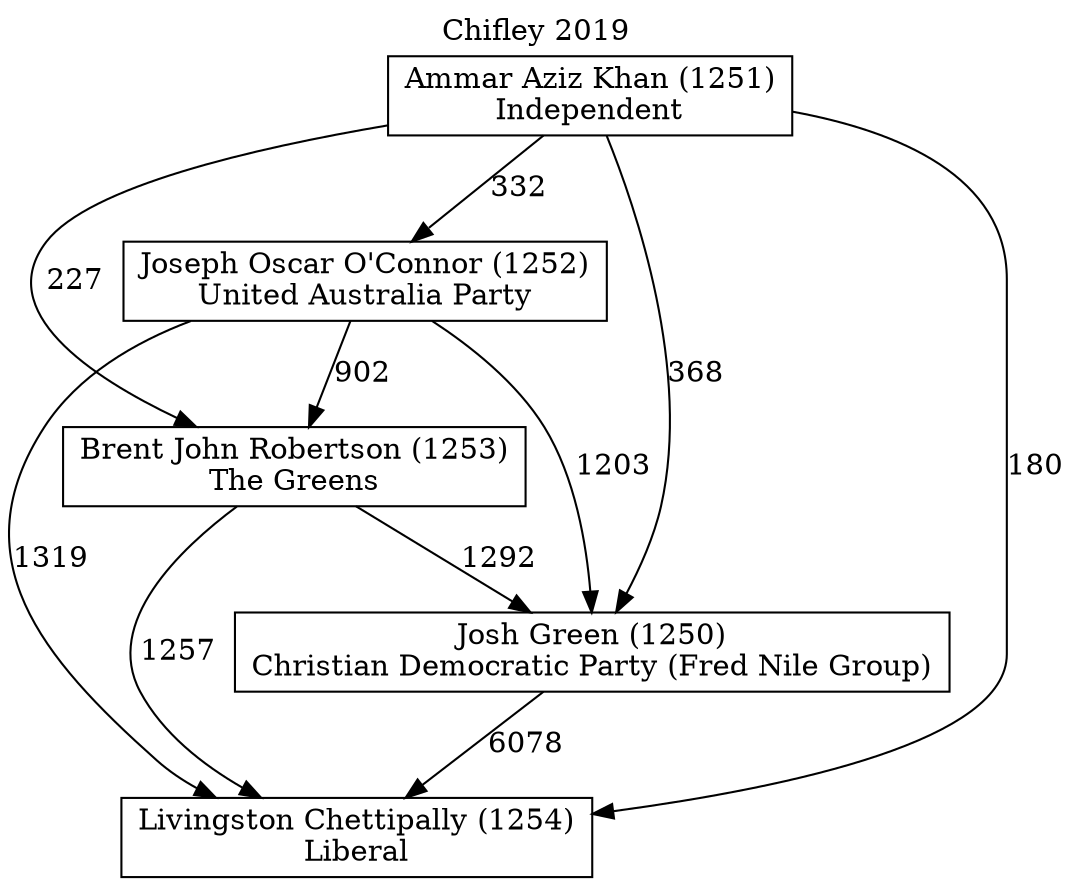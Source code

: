 // House preference flow
digraph "Livingston Chettipally (1254)_Chifley_2019" {
	graph [label="Chifley 2019" labelloc=t mclimit=10]
	node [shape=box]
	"Livingston Chettipally (1254)" [label="Livingston Chettipally (1254)
Liberal"]
	"Josh Green (1250)" [label="Josh Green (1250)
Christian Democratic Party (Fred Nile Group)"]
	"Brent John Robertson (1253)" [label="Brent John Robertson (1253)
The Greens"]
	"Joseph Oscar O'Connor (1252)" [label="Joseph Oscar O'Connor (1252)
United Australia Party"]
	"Ammar Aziz Khan (1251)" [label="Ammar Aziz Khan (1251)
Independent"]
	"Josh Green (1250)" -> "Livingston Chettipally (1254)" [label=6078]
	"Brent John Robertson (1253)" -> "Josh Green (1250)" [label=1292]
	"Joseph Oscar O'Connor (1252)" -> "Brent John Robertson (1253)" [label=902]
	"Ammar Aziz Khan (1251)" -> "Joseph Oscar O'Connor (1252)" [label=332]
	"Brent John Robertson (1253)" -> "Livingston Chettipally (1254)" [label=1257]
	"Joseph Oscar O'Connor (1252)" -> "Livingston Chettipally (1254)" [label=1319]
	"Ammar Aziz Khan (1251)" -> "Livingston Chettipally (1254)" [label=180]
	"Ammar Aziz Khan (1251)" -> "Brent John Robertson (1253)" [label=227]
	"Joseph Oscar O'Connor (1252)" -> "Josh Green (1250)" [label=1203]
	"Ammar Aziz Khan (1251)" -> "Josh Green (1250)" [label=368]
}
